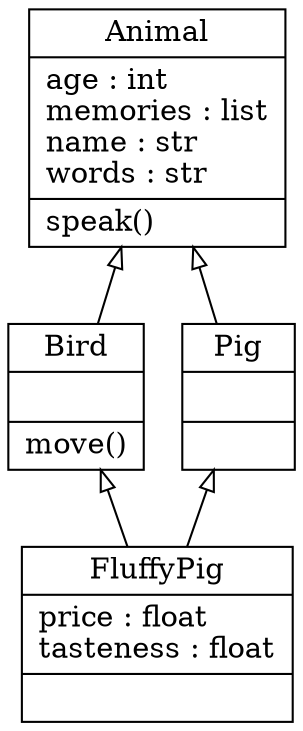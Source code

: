 digraph "classes_cd" {
charset="utf-8"
rankdir=BT
"0" [label="{Animal|age : int\lmemories : list\lname : str\lwords : str\l|speak()\l}", shape="record"];
"1" [label="{Bird|\l|move()\l}", shape="record"];
"2" [label="{FluffyPig|price : float\ltasteness : float\l|}", shape="record"];
"3" [label="{Pig|\l|}", shape="record"];
"1" -> "0" [arrowhead="empty", arrowtail="none"];
"2" -> "1" [arrowhead="empty", arrowtail="none"];
"2" -> "3" [arrowhead="empty", arrowtail="none"];
"3" -> "0" [arrowhead="empty", arrowtail="none"];
}
